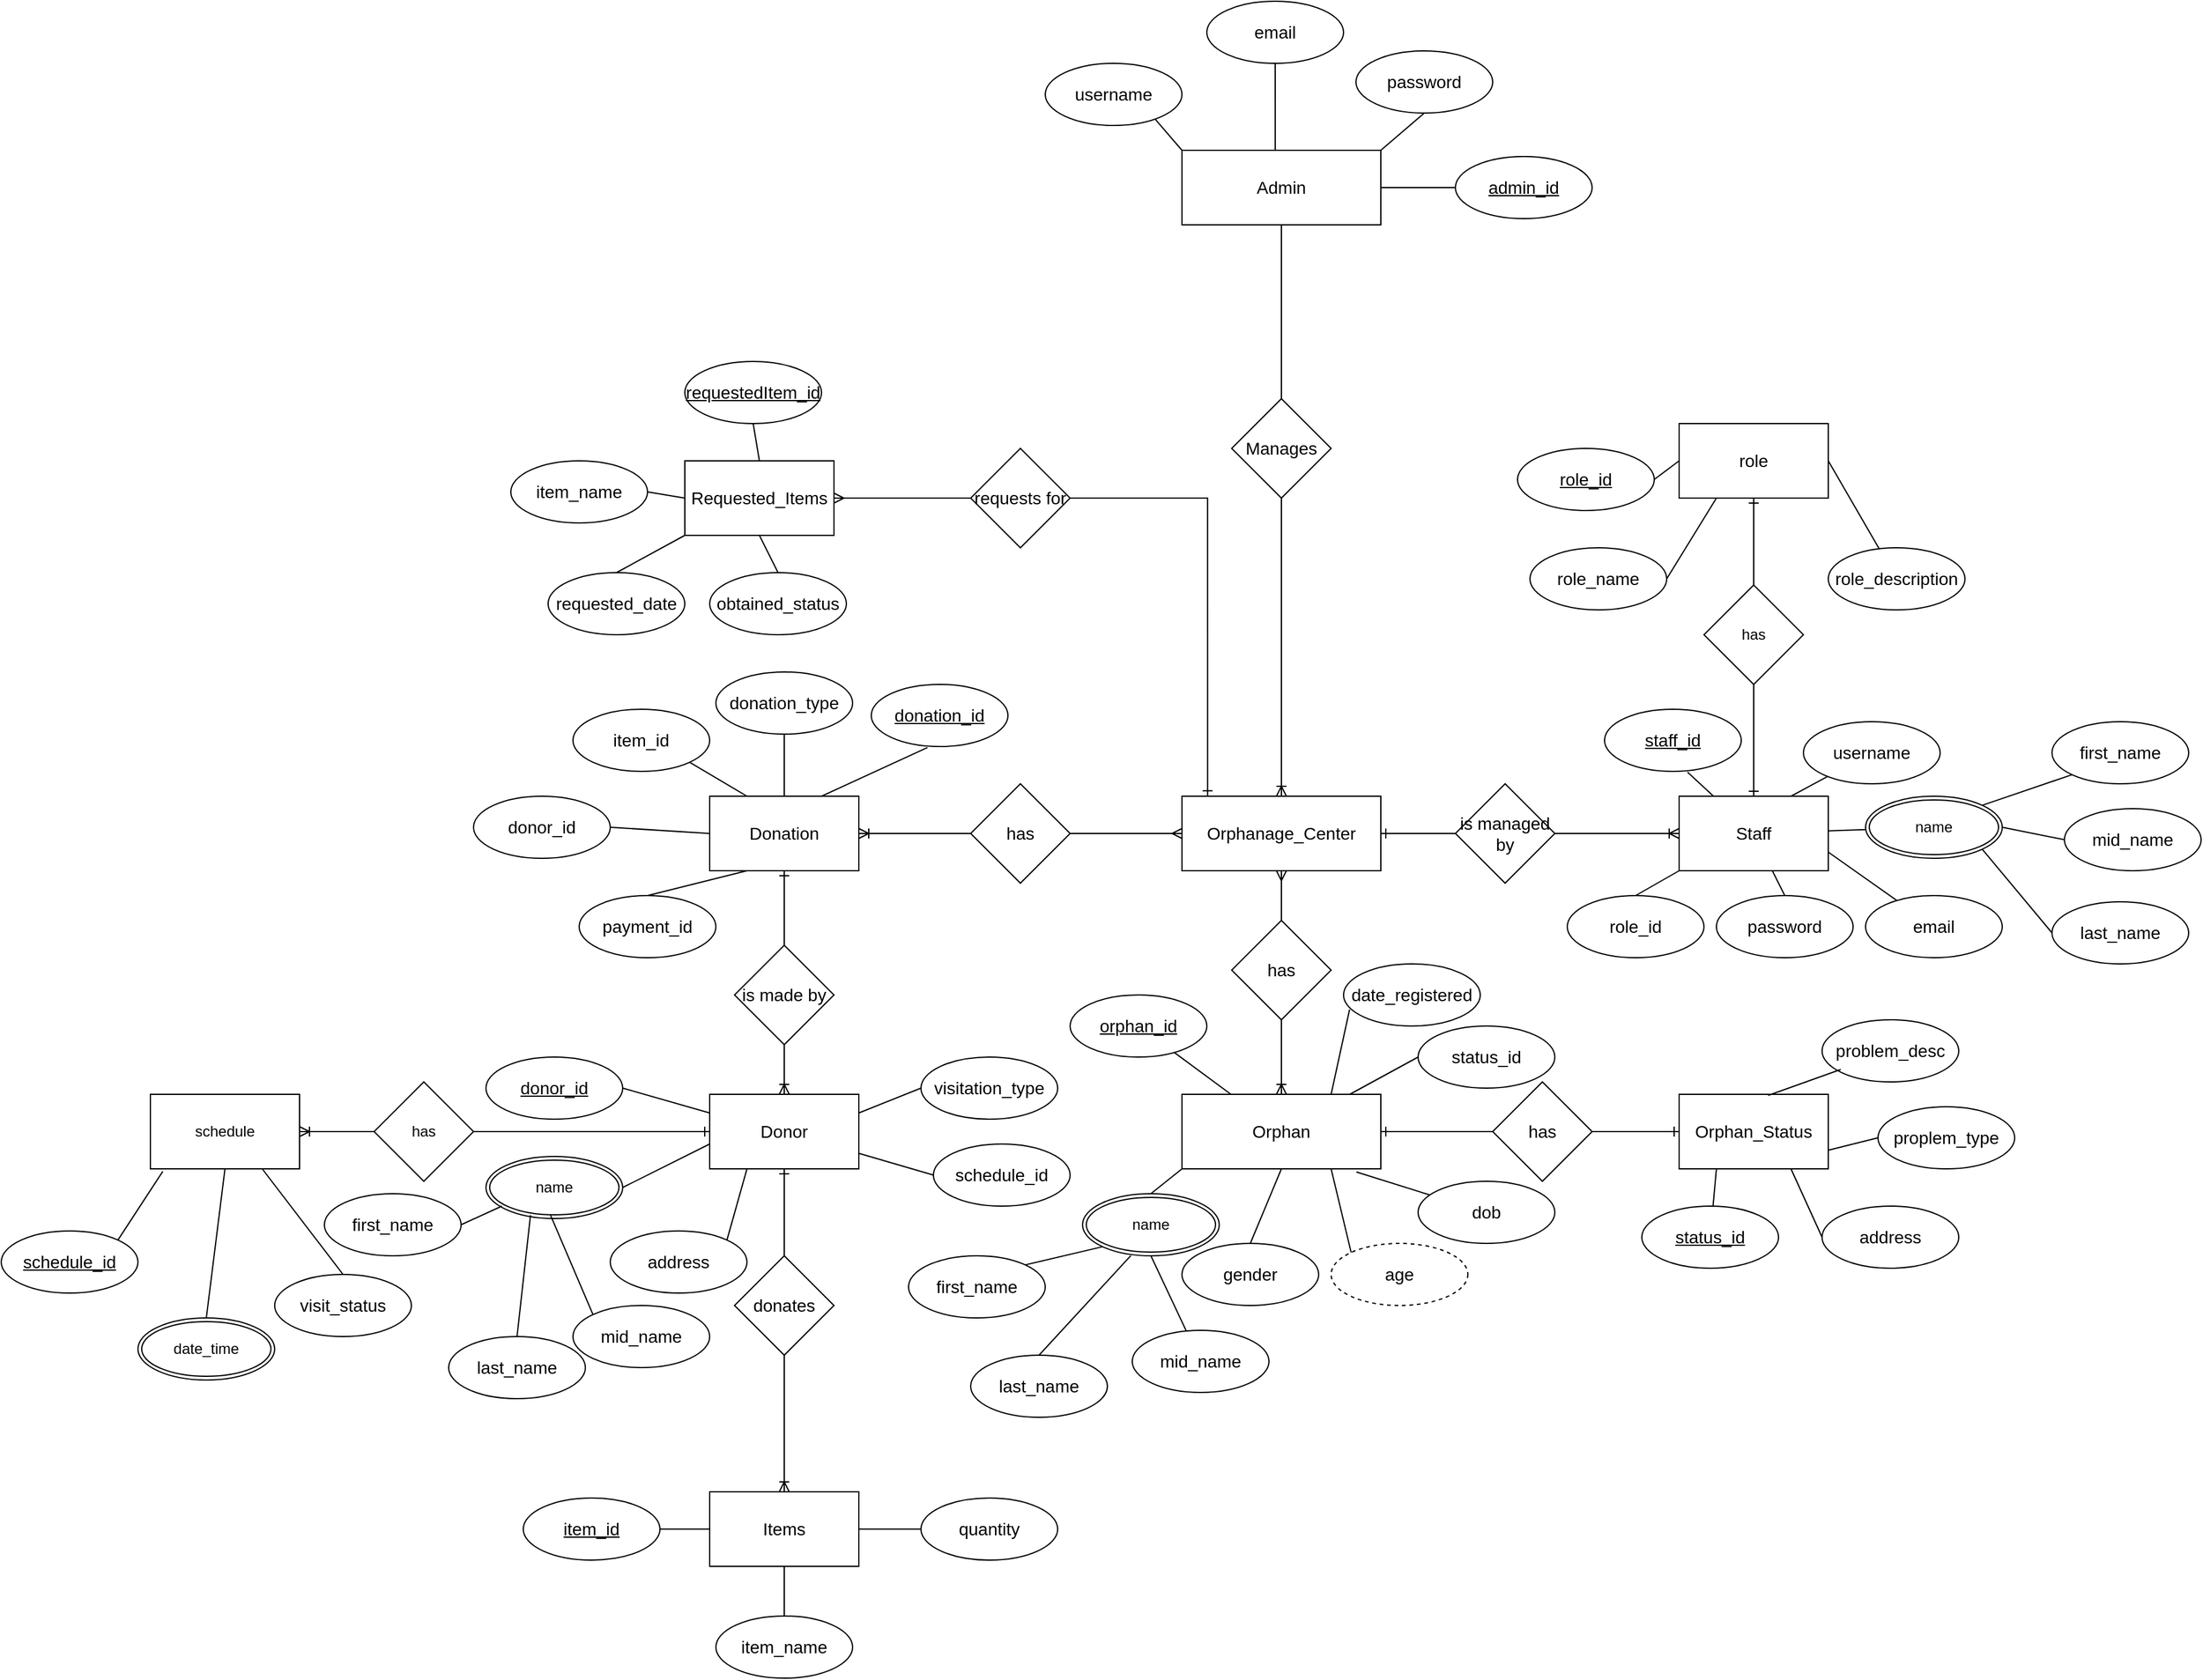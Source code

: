 <mxfile version="13.7.3" type="device"><diagram id="Bab2nrWIuWUFASS3plzF" name="Page-1"><mxGraphModel dx="2335" dy="2414" grid="1" gridSize="10" guides="1" tooltips="1" connect="1" arrows="1" fold="1" page="1" pageScale="1" pageWidth="1100" pageHeight="1700" math="0" shadow="0"><root><mxCell id="0"/><mxCell id="1" parent="0"/><mxCell id="PycnSZa3InHZiXZeFQ2f-5" style="edgeStyle=orthogonalEdgeStyle;rounded=0;orthogonalLoop=1;jettySize=auto;html=1;entryX=0.5;entryY=0;entryDx=0;entryDy=0;endArrow=none;endFill=0;fontSize=14;" parent="1" source="PycnSZa3InHZiXZeFQ2f-1" target="PycnSZa3InHZiXZeFQ2f-2" edge="1"><mxGeometry relative="1" as="geometry"/></mxCell><mxCell id="PycnSZa3InHZiXZeFQ2f-1" value="Admin" style="rounded=0;whiteSpace=wrap;html=1;fontSize=14;" parent="1" vertex="1"><mxGeometry x="480" y="-240" width="160" height="60" as="geometry"/></mxCell><mxCell id="PycnSZa3InHZiXZeFQ2f-4" style="edgeStyle=orthogonalEdgeStyle;rounded=0;orthogonalLoop=1;jettySize=auto;html=1;endArrow=ERoneToMany;endFill=0;fontSize=14;" parent="1" source="PycnSZa3InHZiXZeFQ2f-2" target="PycnSZa3InHZiXZeFQ2f-3" edge="1"><mxGeometry relative="1" as="geometry"/></mxCell><mxCell id="PycnSZa3InHZiXZeFQ2f-2" value="Manages" style="rhombus;whiteSpace=wrap;html=1;fontSize=14;" parent="1" vertex="1"><mxGeometry x="520" y="-40" width="80" height="80" as="geometry"/></mxCell><mxCell id="PycnSZa3InHZiXZeFQ2f-9" style="edgeStyle=orthogonalEdgeStyle;rounded=0;orthogonalLoop=1;jettySize=auto;html=1;entryX=0.5;entryY=0;entryDx=0;entryDy=0;endArrow=none;endFill=0;startArrow=ERmany;startFill=0;fontSize=14;" parent="1" source="PycnSZa3InHZiXZeFQ2f-3" target="PycnSZa3InHZiXZeFQ2f-7" edge="1"><mxGeometry relative="1" as="geometry"/></mxCell><mxCell id="PycnSZa3InHZiXZeFQ2f-14" style="edgeStyle=orthogonalEdgeStyle;rounded=0;orthogonalLoop=1;jettySize=auto;html=1;entryX=1;entryY=0.5;entryDx=0;entryDy=0;startArrow=ERmany;startFill=0;endArrow=none;endFill=0;fontSize=14;" parent="1" source="PycnSZa3InHZiXZeFQ2f-3" target="PycnSZa3InHZiXZeFQ2f-12" edge="1"><mxGeometry relative="1" as="geometry"/></mxCell><mxCell id="PycnSZa3InHZiXZeFQ2f-18" style="edgeStyle=orthogonalEdgeStyle;rounded=0;orthogonalLoop=1;jettySize=auto;html=1;entryX=0;entryY=0.5;entryDx=0;entryDy=0;startArrow=ERone;startFill=0;endArrow=none;endFill=0;fontSize=14;" parent="1" source="PycnSZa3InHZiXZeFQ2f-3" target="PycnSZa3InHZiXZeFQ2f-17" edge="1"><mxGeometry relative="1" as="geometry"/></mxCell><mxCell id="PycnSZa3InHZiXZeFQ2f-3" value="Orphanage_Center" style="rounded=0;whiteSpace=wrap;html=1;fontSize=14;" parent="1" vertex="1"><mxGeometry x="480" y="280" width="160" height="60" as="geometry"/></mxCell><mxCell id="PycnSZa3InHZiXZeFQ2f-6" style="edgeStyle=orthogonalEdgeStyle;rounded=0;orthogonalLoop=1;jettySize=auto;html=1;endArrow=ERoneToMany;endFill=0;fontSize=14;" parent="1" source="PycnSZa3InHZiXZeFQ2f-7" target="PycnSZa3InHZiXZeFQ2f-8" edge="1"><mxGeometry relative="1" as="geometry"/></mxCell><mxCell id="PycnSZa3InHZiXZeFQ2f-7" value="has" style="rhombus;whiteSpace=wrap;html=1;fontSize=14;" parent="1" vertex="1"><mxGeometry x="520" y="380" width="80" height="80" as="geometry"/></mxCell><mxCell id="u5lBNMVzaB8ikjg6Ubmb-82" style="edgeStyle=orthogonalEdgeStyle;rounded=0;orthogonalLoop=1;jettySize=auto;html=1;entryX=0;entryY=0.5;entryDx=0;entryDy=0;endArrow=ERone;endFill=0;fontSize=14;" parent="1" source="u5lBNMVzaB8ikjg6Ubmb-83" target="PycnSZa3InHZiXZeFQ2f-11" edge="1"><mxGeometry relative="1" as="geometry"/></mxCell><mxCell id="PycnSZa3InHZiXZeFQ2f-8" value="Orphan" style="rounded=0;whiteSpace=wrap;html=1;fontSize=14;" parent="1" vertex="1"><mxGeometry x="480" y="520" width="160" height="60" as="geometry"/></mxCell><mxCell id="PycnSZa3InHZiXZeFQ2f-11" value="Orphan_Status" style="rounded=0;whiteSpace=wrap;html=1;fontSize=14;" parent="1" vertex="1"><mxGeometry x="880" y="520" width="120" height="60" as="geometry"/></mxCell><mxCell id="PycnSZa3InHZiXZeFQ2f-15" style="edgeStyle=orthogonalEdgeStyle;rounded=0;orthogonalLoop=1;jettySize=auto;html=1;entryX=1;entryY=0.5;entryDx=0;entryDy=0;startArrow=none;startFill=0;endArrow=ERoneToMany;endFill=0;fontSize=14;" parent="1" source="PycnSZa3InHZiXZeFQ2f-12" target="PycnSZa3InHZiXZeFQ2f-13" edge="1"><mxGeometry relative="1" as="geometry"/></mxCell><mxCell id="PycnSZa3InHZiXZeFQ2f-12" value="has" style="rhombus;whiteSpace=wrap;html=1;fontSize=14;" parent="1" vertex="1"><mxGeometry x="310" y="270" width="80" height="80" as="geometry"/></mxCell><mxCell id="PycnSZa3InHZiXZeFQ2f-22" style="edgeStyle=orthogonalEdgeStyle;rounded=0;orthogonalLoop=1;jettySize=auto;html=1;startArrow=ERone;startFill=0;endArrow=none;endFill=0;fontSize=14;" parent="1" source="PycnSZa3InHZiXZeFQ2f-13" target="PycnSZa3InHZiXZeFQ2f-20" edge="1"><mxGeometry relative="1" as="geometry"/></mxCell><mxCell id="PycnSZa3InHZiXZeFQ2f-13" value="Donation" style="rounded=0;whiteSpace=wrap;html=1;fontSize=14;" parent="1" vertex="1"><mxGeometry x="100" y="280" width="120" height="60" as="geometry"/></mxCell><mxCell id="PycnSZa3InHZiXZeFQ2f-16" value="Staff" style="rounded=0;whiteSpace=wrap;html=1;fontSize=14;" parent="1" vertex="1"><mxGeometry x="880" y="280" width="120" height="60" as="geometry"/></mxCell><mxCell id="PycnSZa3InHZiXZeFQ2f-19" style="edgeStyle=orthogonalEdgeStyle;rounded=0;orthogonalLoop=1;jettySize=auto;html=1;entryX=0;entryY=0.5;entryDx=0;entryDy=0;startArrow=none;startFill=0;endArrow=ERoneToMany;endFill=0;fontSize=14;" parent="1" source="PycnSZa3InHZiXZeFQ2f-17" target="PycnSZa3InHZiXZeFQ2f-16" edge="1"><mxGeometry relative="1" as="geometry"/></mxCell><mxCell id="PycnSZa3InHZiXZeFQ2f-17" value="is managed by" style="rhombus;whiteSpace=wrap;html=1;fontSize=14;" parent="1" vertex="1"><mxGeometry x="700" y="270" width="80" height="80" as="geometry"/></mxCell><mxCell id="PycnSZa3InHZiXZeFQ2f-23" style="edgeStyle=orthogonalEdgeStyle;rounded=0;orthogonalLoop=1;jettySize=auto;html=1;entryX=0.5;entryY=0;entryDx=0;entryDy=0;startArrow=none;startFill=0;endArrow=ERoneToMany;endFill=0;fontSize=14;" parent="1" source="PycnSZa3InHZiXZeFQ2f-20" target="PycnSZa3InHZiXZeFQ2f-21" edge="1"><mxGeometry relative="1" as="geometry"/></mxCell><mxCell id="PycnSZa3InHZiXZeFQ2f-20" value="is made by" style="rhombus;whiteSpace=wrap;html=1;fontSize=14;" parent="1" vertex="1"><mxGeometry x="120" y="400" width="80" height="80" as="geometry"/></mxCell><mxCell id="PycnSZa3InHZiXZeFQ2f-36" style="edgeStyle=orthogonalEdgeStyle;rounded=0;orthogonalLoop=1;jettySize=auto;html=1;entryX=0.5;entryY=0;entryDx=0;entryDy=0;startArrow=ERone;startFill=0;endArrow=none;endFill=0;fontSize=14;" parent="1" source="PycnSZa3InHZiXZeFQ2f-21" target="PycnSZa3InHZiXZeFQ2f-34" edge="1"><mxGeometry relative="1" as="geometry"/></mxCell><mxCell id="PycnSZa3InHZiXZeFQ2f-21" value="Donor" style="rounded=0;whiteSpace=wrap;html=1;fontSize=14;" parent="1" vertex="1"><mxGeometry x="100" y="520" width="120" height="60" as="geometry"/></mxCell><mxCell id="PycnSZa3InHZiXZeFQ2f-24" value="Requested_Items" style="rounded=0;whiteSpace=wrap;html=1;fontSize=14;" parent="1" vertex="1"><mxGeometry x="80" y="10" width="120" height="60" as="geometry"/></mxCell><mxCell id="PycnSZa3InHZiXZeFQ2f-26" style="edgeStyle=orthogonalEdgeStyle;rounded=0;orthogonalLoop=1;jettySize=auto;html=1;entryX=0.129;entryY=-0.006;entryDx=0;entryDy=0;entryPerimeter=0;startArrow=none;startFill=0;endArrow=ERone;endFill=0;fontSize=14;" parent="1" source="PycnSZa3InHZiXZeFQ2f-25" target="PycnSZa3InHZiXZeFQ2f-3" edge="1"><mxGeometry relative="1" as="geometry"/></mxCell><mxCell id="PycnSZa3InHZiXZeFQ2f-27" style="edgeStyle=orthogonalEdgeStyle;rounded=0;orthogonalLoop=1;jettySize=auto;html=1;entryX=1;entryY=0.5;entryDx=0;entryDy=0;startArrow=none;startFill=0;endArrow=ERmany;endFill=0;fontSize=14;" parent="1" source="PycnSZa3InHZiXZeFQ2f-25" target="PycnSZa3InHZiXZeFQ2f-24" edge="1"><mxGeometry relative="1" as="geometry"/></mxCell><mxCell id="PycnSZa3InHZiXZeFQ2f-25" value="requests for" style="rhombus;whiteSpace=wrap;html=1;fontSize=14;" parent="1" vertex="1"><mxGeometry x="310" width="80" height="80" as="geometry"/></mxCell><mxCell id="PycnSZa3InHZiXZeFQ2f-33" style="edgeStyle=orthogonalEdgeStyle;rounded=0;orthogonalLoop=1;jettySize=auto;html=1;entryX=0.5;entryY=0;entryDx=0;entryDy=0;startArrow=none;startFill=0;endArrow=ERoneToMany;endFill=0;fontSize=14;" parent="1" source="PycnSZa3InHZiXZeFQ2f-34" target="PycnSZa3InHZiXZeFQ2f-35" edge="1"><mxGeometry relative="1" as="geometry"/></mxCell><mxCell id="PycnSZa3InHZiXZeFQ2f-34" value="donates" style="rhombus;whiteSpace=wrap;html=1;fontSize=14;" parent="1" vertex="1"><mxGeometry x="120" y="650" width="80" height="80" as="geometry"/></mxCell><mxCell id="PycnSZa3InHZiXZeFQ2f-35" value="Items" style="rounded=0;whiteSpace=wrap;html=1;fontSize=14;" parent="1" vertex="1"><mxGeometry x="100" y="840" width="120" height="60" as="geometry"/></mxCell><mxCell id="u5lBNMVzaB8ikjg6Ubmb-5" style="edgeStyle=orthogonalEdgeStyle;rounded=0;orthogonalLoop=1;jettySize=auto;html=1;entryX=0.469;entryY=0;entryDx=0;entryDy=0;entryPerimeter=0;fontSize=14;endArrow=none;endFill=0;" parent="1" source="u5lBNMVzaB8ikjg6Ubmb-1" target="PycnSZa3InHZiXZeFQ2f-1" edge="1"><mxGeometry relative="1" as="geometry"/></mxCell><mxCell id="u5lBNMVzaB8ikjg6Ubmb-1" value="email" style="ellipse;whiteSpace=wrap;html=1;fontSize=14;" parent="1" vertex="1"><mxGeometry x="500" y="-360" width="110" height="50" as="geometry"/></mxCell><mxCell id="u5lBNMVzaB8ikjg6Ubmb-2" value="username" style="ellipse;whiteSpace=wrap;html=1;fontSize=14;" parent="1" vertex="1"><mxGeometry x="370" y="-310" width="110" height="50" as="geometry"/></mxCell><mxCell id="u5lBNMVzaB8ikjg6Ubmb-3" value="password" style="ellipse;whiteSpace=wrap;html=1;fontSize=14;" parent="1" vertex="1"><mxGeometry x="620" y="-320" width="110" height="50" as="geometry"/></mxCell><mxCell id="u5lBNMVzaB8ikjg6Ubmb-7" value="" style="endArrow=none;html=1;fontSize=14;exitX=1;exitY=0;exitDx=0;exitDy=0;entryX=0.5;entryY=1;entryDx=0;entryDy=0;endFill=0;" parent="1" source="PycnSZa3InHZiXZeFQ2f-1" target="u5lBNMVzaB8ikjg6Ubmb-3" edge="1"><mxGeometry width="50" height="50" relative="1" as="geometry"><mxPoint x="620" y="-210" as="sourcePoint"/><mxPoint x="670" y="-260" as="targetPoint"/></mxGeometry></mxCell><mxCell id="u5lBNMVzaB8ikjg6Ubmb-8" value="" style="endArrow=none;html=1;fontSize=14;exitX=0;exitY=0;exitDx=0;exitDy=0;entryX=0.803;entryY=0.896;entryDx=0;entryDy=0;entryPerimeter=0;endFill=0;" parent="1" source="PycnSZa3InHZiXZeFQ2f-1" target="u5lBNMVzaB8ikjg6Ubmb-2" edge="1"><mxGeometry width="50" height="50" relative="1" as="geometry"><mxPoint x="430" y="-240.0" as="sourcePoint"/><mxPoint x="465" y="-270.0" as="targetPoint"/></mxGeometry></mxCell><mxCell id="u5lBNMVzaB8ikjg6Ubmb-9" value="&lt;u&gt;admin_id&lt;/u&gt;" style="ellipse;whiteSpace=wrap;html=1;fontSize=14;" parent="1" vertex="1"><mxGeometry x="700" y="-235" width="110" height="50" as="geometry"/></mxCell><mxCell id="u5lBNMVzaB8ikjg6Ubmb-12" value="" style="endArrow=none;html=1;fontSize=14;entryX=0;entryY=0.5;entryDx=0;entryDy=0;exitX=1;exitY=0.5;exitDx=0;exitDy=0;" parent="1" source="PycnSZa3InHZiXZeFQ2f-1" target="u5lBNMVzaB8ikjg6Ubmb-9" edge="1"><mxGeometry width="50" height="50" relative="1" as="geometry"><mxPoint x="660" y="-180" as="sourcePoint"/><mxPoint x="710" y="-230" as="targetPoint"/></mxGeometry></mxCell><mxCell id="u5lBNMVzaB8ikjg6Ubmb-21" value="&lt;u&gt;donor_id&lt;/u&gt;" style="ellipse;whiteSpace=wrap;html=1;fontSize=14;" parent="1" vertex="1"><mxGeometry x="-80" y="490" width="110" height="50" as="geometry"/></mxCell><mxCell id="u5lBNMVzaB8ikjg6Ubmb-27" value="visitation_type" style="ellipse;whiteSpace=wrap;html=1;fontSize=14;" parent="1" vertex="1"><mxGeometry x="270" y="490" width="110" height="50" as="geometry"/></mxCell><mxCell id="u5lBNMVzaB8ikjg6Ubmb-28" value="schedule_id" style="ellipse;whiteSpace=wrap;html=1;fontSize=14;" parent="1" vertex="1"><mxGeometry x="280" y="560" width="110" height="50" as="geometry"/></mxCell><mxCell id="u5lBNMVzaB8ikjg6Ubmb-29" value="name" style="ellipse;shape=doubleEllipse;margin=3;whiteSpace=wrap;html=1;align=center;" parent="1" vertex="1"><mxGeometry x="-80" y="570" width="110" height="50" as="geometry"/></mxCell><mxCell id="u5lBNMVzaB8ikjg6Ubmb-30" value="" style="endArrow=none;html=1;fontSize=14;exitX=1;exitY=0.5;exitDx=0;exitDy=0;" parent="1" source="u5lBNMVzaB8ikjg6Ubmb-29" edge="1"><mxGeometry width="50" height="50" relative="1" as="geometry"><mxPoint x="50" y="610" as="sourcePoint"/><mxPoint x="100" y="560" as="targetPoint"/></mxGeometry></mxCell><mxCell id="u5lBNMVzaB8ikjg6Ubmb-31" value="" style="endArrow=none;html=1;fontSize=14;entryX=0;entryY=0.5;entryDx=0;entryDy=0;exitX=1;exitY=0.25;exitDx=0;exitDy=0;" parent="1" source="PycnSZa3InHZiXZeFQ2f-21" target="u5lBNMVzaB8ikjg6Ubmb-27" edge="1"><mxGeometry width="50" height="50" relative="1" as="geometry"><mxPoint x="210" y="510" as="sourcePoint"/><mxPoint x="260" y="460" as="targetPoint"/></mxGeometry></mxCell><mxCell id="u5lBNMVzaB8ikjg6Ubmb-32" value="" style="endArrow=none;html=1;fontSize=14;entryX=0;entryY=0.5;entryDx=0;entryDy=0;" parent="1" source="PycnSZa3InHZiXZeFQ2f-21" target="u5lBNMVzaB8ikjg6Ubmb-28" edge="1"><mxGeometry width="50" height="50" relative="1" as="geometry"><mxPoint x="190" y="640" as="sourcePoint"/><mxPoint x="240" y="590" as="targetPoint"/></mxGeometry></mxCell><mxCell id="u5lBNMVzaB8ikjg6Ubmb-33" value="" style="endArrow=none;html=1;fontSize=14;entryX=0;entryY=0.25;entryDx=0;entryDy=0;exitX=1;exitY=0.5;exitDx=0;exitDy=0;" parent="1" source="u5lBNMVzaB8ikjg6Ubmb-21" target="PycnSZa3InHZiXZeFQ2f-21" edge="1"><mxGeometry width="50" height="50" relative="1" as="geometry"><mxPoint x="50" y="530" as="sourcePoint"/><mxPoint x="100" y="480" as="targetPoint"/></mxGeometry></mxCell><mxCell id="u5lBNMVzaB8ikjg6Ubmb-34" value="quantity" style="ellipse;whiteSpace=wrap;html=1;fontSize=14;" parent="1" vertex="1"><mxGeometry x="270" y="845" width="110" height="50" as="geometry"/></mxCell><mxCell id="u5lBNMVzaB8ikjg6Ubmb-35" value="item_name" style="ellipse;whiteSpace=wrap;html=1;fontSize=14;" parent="1" vertex="1"><mxGeometry x="105" y="940" width="110" height="50" as="geometry"/></mxCell><mxCell id="u5lBNMVzaB8ikjg6Ubmb-36" value="&lt;u&gt;item_id&lt;/u&gt;" style="ellipse;whiteSpace=wrap;html=1;fontSize=14;" parent="1" vertex="1"><mxGeometry x="-50" y="845" width="110" height="50" as="geometry"/></mxCell><mxCell id="u5lBNMVzaB8ikjg6Ubmb-37" value="address" style="ellipse;whiteSpace=wrap;html=1;fontSize=14;" parent="1" vertex="1"><mxGeometry x="20" y="630" width="110" height="50" as="geometry"/></mxCell><mxCell id="u5lBNMVzaB8ikjg6Ubmb-38" value="" style="endArrow=none;html=1;fontSize=14;exitX=1;exitY=0;exitDx=0;exitDy=0;entryX=0.25;entryY=1;entryDx=0;entryDy=0;" parent="1" source="u5lBNMVzaB8ikjg6Ubmb-37" target="PycnSZa3InHZiXZeFQ2f-21" edge="1"><mxGeometry width="50" height="50" relative="1" as="geometry"><mxPoint x="70" y="630" as="sourcePoint"/><mxPoint x="120" y="580" as="targetPoint"/></mxGeometry></mxCell><mxCell id="u5lBNMVzaB8ikjg6Ubmb-39" value="" style="endArrow=none;html=1;fontSize=14;entryX=0;entryY=0.5;entryDx=0;entryDy=0;" parent="1" source="u5lBNMVzaB8ikjg6Ubmb-36" target="PycnSZa3InHZiXZeFQ2f-35" edge="1"><mxGeometry width="50" height="50" relative="1" as="geometry"><mxPoint x="20" y="925" as="sourcePoint"/><mxPoint x="90.711" y="875" as="targetPoint"/></mxGeometry></mxCell><mxCell id="u5lBNMVzaB8ikjg6Ubmb-40" value="" style="endArrow=none;html=1;fontSize=14;entryX=0;entryY=0.5;entryDx=0;entryDy=0;exitX=1;exitY=0.5;exitDx=0;exitDy=0;" parent="1" source="PycnSZa3InHZiXZeFQ2f-35" target="u5lBNMVzaB8ikjg6Ubmb-34" edge="1"><mxGeometry width="50" height="50" relative="1" as="geometry"><mxPoint x="230" y="890" as="sourcePoint"/><mxPoint x="280" y="840" as="targetPoint"/></mxGeometry></mxCell><mxCell id="u5lBNMVzaB8ikjg6Ubmb-41" value="" style="endArrow=none;html=1;fontSize=14;exitX=0.5;exitY=0;exitDx=0;exitDy=0;entryX=0.5;entryY=1;entryDx=0;entryDy=0;" parent="1" source="u5lBNMVzaB8ikjg6Ubmb-35" target="PycnSZa3InHZiXZeFQ2f-35" edge="1"><mxGeometry width="50" height="50" relative="1" as="geometry"><mxPoint x="130" y="930" as="sourcePoint"/><mxPoint x="180" y="880" as="targetPoint"/></mxGeometry></mxCell><mxCell id="u5lBNMVzaB8ikjg6Ubmb-43" value="status_id" style="ellipse;whiteSpace=wrap;html=1;fontSize=14;" parent="1" vertex="1"><mxGeometry x="670" y="465" width="110" height="50" as="geometry"/></mxCell><mxCell id="u5lBNMVzaB8ikjg6Ubmb-44" value="dob" style="ellipse;whiteSpace=wrap;html=1;fontSize=14;" parent="1" vertex="1"><mxGeometry x="670" y="590" width="110" height="50" as="geometry"/></mxCell><mxCell id="u5lBNMVzaB8ikjg6Ubmb-45" value="age" style="ellipse;whiteSpace=wrap;html=1;fontSize=14;dashed=1;" parent="1" vertex="1"><mxGeometry x="600" y="640" width="110" height="50" as="geometry"/></mxCell><mxCell id="u5lBNMVzaB8ikjg6Ubmb-46" value="gender" style="ellipse;whiteSpace=wrap;html=1;fontSize=14;" parent="1" vertex="1"><mxGeometry x="480" y="640" width="110" height="50" as="geometry"/></mxCell><mxCell id="u5lBNMVzaB8ikjg6Ubmb-47" value="name" style="ellipse;shape=doubleEllipse;margin=3;whiteSpace=wrap;html=1;align=center;" parent="1" vertex="1"><mxGeometry x="400" y="600" width="110" height="50" as="geometry"/></mxCell><mxCell id="u5lBNMVzaB8ikjg6Ubmb-48" value="&lt;u&gt;orphan_id&lt;/u&gt;" style="ellipse;whiteSpace=wrap;html=1;fontSize=14;" parent="1" vertex="1"><mxGeometry x="390" y="440" width="110" height="50" as="geometry"/></mxCell><mxCell id="u5lBNMVzaB8ikjg6Ubmb-49" value="date_registered" style="ellipse;whiteSpace=wrap;html=1;fontSize=14;" parent="1" vertex="1"><mxGeometry x="610" y="415" width="110" height="50" as="geometry"/></mxCell><mxCell id="u5lBNMVzaB8ikjg6Ubmb-50" value="" style="endArrow=none;html=1;fontSize=14;entryX=0.044;entryY=0.735;entryDx=0;entryDy=0;entryPerimeter=0;exitX=0.75;exitY=0;exitDx=0;exitDy=0;" parent="1" source="PycnSZa3InHZiXZeFQ2f-8" target="u5lBNMVzaB8ikjg6Ubmb-49" edge="1"><mxGeometry width="50" height="50" relative="1" as="geometry"><mxPoint x="600" y="510" as="sourcePoint"/><mxPoint x="650" y="460" as="targetPoint"/></mxGeometry></mxCell><mxCell id="u5lBNMVzaB8ikjg6Ubmb-51" value="" style="endArrow=none;html=1;fontSize=14;" parent="1" source="PycnSZa3InHZiXZeFQ2f-8" target="u5lBNMVzaB8ikjg6Ubmb-48" edge="1"><mxGeometry width="50" height="50" relative="1" as="geometry"><mxPoint x="440" y="530" as="sourcePoint"/><mxPoint x="490" y="480" as="targetPoint"/></mxGeometry></mxCell><mxCell id="u5lBNMVzaB8ikjg6Ubmb-54" value="" style="endArrow=none;html=1;fontSize=14;entryX=0;entryY=1;entryDx=0;entryDy=0;exitX=0.5;exitY=0;exitDx=0;exitDy=0;" parent="1" source="u5lBNMVzaB8ikjg6Ubmb-47" target="PycnSZa3InHZiXZeFQ2f-8" edge="1"><mxGeometry width="50" height="50" relative="1" as="geometry"><mxPoint x="450" y="620" as="sourcePoint"/><mxPoint x="500" y="570" as="targetPoint"/></mxGeometry></mxCell><mxCell id="u5lBNMVzaB8ikjg6Ubmb-55" value="" style="endArrow=none;html=1;fontSize=14;exitX=0.5;exitY=0;exitDx=0;exitDy=0;entryX=0.5;entryY=1;entryDx=0;entryDy=0;" parent="1" source="u5lBNMVzaB8ikjg6Ubmb-46" target="PycnSZa3InHZiXZeFQ2f-8" edge="1"><mxGeometry width="50" height="50" relative="1" as="geometry"><mxPoint x="520" y="630" as="sourcePoint"/><mxPoint x="570" y="580" as="targetPoint"/></mxGeometry></mxCell><mxCell id="u5lBNMVzaB8ikjg6Ubmb-56" value="" style="endArrow=none;html=1;fontSize=14;entryX=0.75;entryY=1;entryDx=0;entryDy=0;exitX=0;exitY=0;exitDx=0;exitDy=0;" parent="1" source="u5lBNMVzaB8ikjg6Ubmb-45" target="PycnSZa3InHZiXZeFQ2f-8" edge="1"><mxGeometry width="50" height="50" relative="1" as="geometry"><mxPoint x="580" y="640" as="sourcePoint"/><mxPoint x="630" y="590" as="targetPoint"/></mxGeometry></mxCell><mxCell id="u5lBNMVzaB8ikjg6Ubmb-57" value="" style="endArrow=none;html=1;fontSize=14;exitX=0.877;exitY=1.042;exitDx=0;exitDy=0;exitPerimeter=0;" parent="1" source="PycnSZa3InHZiXZeFQ2f-8" target="u5lBNMVzaB8ikjg6Ubmb-44" edge="1"><mxGeometry width="50" height="50" relative="1" as="geometry"><mxPoint x="630" y="600" as="sourcePoint"/><mxPoint x="680" y="550" as="targetPoint"/></mxGeometry></mxCell><mxCell id="u5lBNMVzaB8ikjg6Ubmb-58" value="" style="endArrow=none;html=1;fontSize=14;entryX=0;entryY=0.5;entryDx=0;entryDy=0;" parent="1" source="PycnSZa3InHZiXZeFQ2f-8" target="u5lBNMVzaB8ikjg6Ubmb-43" edge="1"><mxGeometry width="50" height="50" relative="1" as="geometry"><mxPoint x="640" y="550" as="sourcePoint"/><mxPoint x="690" y="510" as="targetPoint"/></mxGeometry></mxCell><mxCell id="u5lBNMVzaB8ikjg6Ubmb-59" value="&lt;u&gt;staff_id&lt;/u&gt;" style="ellipse;whiteSpace=wrap;html=1;fontSize=14;" parent="1" vertex="1"><mxGeometry x="820" y="210" width="110" height="50" as="geometry"/></mxCell><mxCell id="u5lBNMVzaB8ikjg6Ubmb-60" value="username" style="ellipse;whiteSpace=wrap;html=1;fontSize=14;" parent="1" vertex="1"><mxGeometry x="980" y="220" width="110" height="50" as="geometry"/></mxCell><mxCell id="u5lBNMVzaB8ikjg6Ubmb-61" value="name" style="ellipse;shape=doubleEllipse;margin=3;whiteSpace=wrap;html=1;align=center;" parent="1" vertex="1"><mxGeometry x="1030" y="280" width="110" height="50" as="geometry"/></mxCell><mxCell id="u5lBNMVzaB8ikjg6Ubmb-62" value="email" style="ellipse;whiteSpace=wrap;html=1;fontSize=14;" parent="1" vertex="1"><mxGeometry x="1030" y="360" width="110" height="50" as="geometry"/></mxCell><mxCell id="u5lBNMVzaB8ikjg6Ubmb-63" value="password" style="ellipse;whiteSpace=wrap;html=1;fontSize=14;" parent="1" vertex="1"><mxGeometry x="910" y="360" width="110" height="50" as="geometry"/></mxCell><mxCell id="u5lBNMVzaB8ikjg6Ubmb-64" value="role_id" style="ellipse;whiteSpace=wrap;html=1;fontSize=14;" parent="1" vertex="1"><mxGeometry x="790" y="360" width="110" height="50" as="geometry"/></mxCell><mxCell id="u5lBNMVzaB8ikjg6Ubmb-66" value="" style="endArrow=none;html=1;fontSize=14;entryX=0;entryY=1;entryDx=0;entryDy=0;exitX=0.5;exitY=0;exitDx=0;exitDy=0;" parent="1" source="u5lBNMVzaB8ikjg6Ubmb-64" target="PycnSZa3InHZiXZeFQ2f-16" edge="1"><mxGeometry width="50" height="50" relative="1" as="geometry"><mxPoint x="860" y="370" as="sourcePoint"/><mxPoint x="910" y="320" as="targetPoint"/></mxGeometry></mxCell><mxCell id="u5lBNMVzaB8ikjg6Ubmb-67" value="" style="endArrow=none;html=1;fontSize=14;exitX=0.5;exitY=0;exitDx=0;exitDy=0;" parent="1" source="u5lBNMVzaB8ikjg6Ubmb-63" target="PycnSZa3InHZiXZeFQ2f-16" edge="1"><mxGeometry width="50" height="50" relative="1" as="geometry"><mxPoint x="930" y="380" as="sourcePoint"/><mxPoint x="980" y="330" as="targetPoint"/></mxGeometry></mxCell><mxCell id="u5lBNMVzaB8ikjg6Ubmb-68" value="" style="endArrow=none;html=1;fontSize=14;entryX=0.607;entryY=1.012;entryDx=0;entryDy=0;entryPerimeter=0;" parent="1" source="PycnSZa3InHZiXZeFQ2f-16" target="u5lBNMVzaB8ikjg6Ubmb-59" edge="1"><mxGeometry width="50" height="50" relative="1" as="geometry"><mxPoint x="900" y="290" as="sourcePoint"/><mxPoint x="950" y="240" as="targetPoint"/></mxGeometry></mxCell><mxCell id="u5lBNMVzaB8ikjg6Ubmb-69" value="" style="endArrow=none;html=1;fontSize=14;entryX=0.75;entryY=0;entryDx=0;entryDy=0;" parent="1" source="u5lBNMVzaB8ikjg6Ubmb-60" target="PycnSZa3InHZiXZeFQ2f-16" edge="1"><mxGeometry width="50" height="50" relative="1" as="geometry"><mxPoint x="909.289" y="295" as="sourcePoint"/><mxPoint x="909.289" y="245" as="targetPoint"/></mxGeometry></mxCell><mxCell id="u5lBNMVzaB8ikjg6Ubmb-70" value="" style="endArrow=none;html=1;fontFamily=Helvetica;fontSize=14;fontColor=#000000;align=center;strokeColor=#000000;" parent="1" source="PycnSZa3InHZiXZeFQ2f-16" target="u5lBNMVzaB8ikjg6Ubmb-61" edge="1"><mxGeometry width="50" height="50" relative="1" as="geometry"><mxPoint x="1000" y="340" as="sourcePoint"/><mxPoint x="1050" y="290" as="targetPoint"/></mxGeometry></mxCell><mxCell id="u5lBNMVzaB8ikjg6Ubmb-71" value="" style="endArrow=none;html=1;fontSize=14;entryX=1;entryY=0.75;entryDx=0;entryDy=0;" parent="1" source="u5lBNMVzaB8ikjg6Ubmb-62" target="PycnSZa3InHZiXZeFQ2f-16" edge="1"><mxGeometry width="50" height="50" relative="1" as="geometry"><mxPoint x="1020" y="370" as="sourcePoint"/><mxPoint x="1070" y="320" as="targetPoint"/></mxGeometry></mxCell><mxCell id="u5lBNMVzaB8ikjg6Ubmb-72" value="proplem_type" style="ellipse;whiteSpace=wrap;html=1;fontSize=14;" parent="1" vertex="1"><mxGeometry x="1040" y="530" width="110" height="50" as="geometry"/></mxCell><mxCell id="u5lBNMVzaB8ikjg6Ubmb-73" value="problem_desc" style="ellipse;whiteSpace=wrap;html=1;fontSize=14;" parent="1" vertex="1"><mxGeometry x="995" y="460" width="110" height="50" as="geometry"/></mxCell><mxCell id="u5lBNMVzaB8ikjg6Ubmb-74" value="address" style="ellipse;whiteSpace=wrap;html=1;fontSize=14;" parent="1" vertex="1"><mxGeometry x="995" y="610" width="110" height="50" as="geometry"/></mxCell><mxCell id="u5lBNMVzaB8ikjg6Ubmb-75" value="&lt;u&gt;status_id&lt;/u&gt;" style="ellipse;whiteSpace=wrap;html=1;fontSize=14;" parent="1" vertex="1"><mxGeometry x="850" y="610" width="110" height="50" as="geometry"/></mxCell><mxCell id="u5lBNMVzaB8ikjg6Ubmb-77" value="" style="endArrow=none;html=1;fontSize=14;exitX=0.597;exitY=0.015;exitDx=0;exitDy=0;exitPerimeter=0;" parent="1" source="PycnSZa3InHZiXZeFQ2f-11" edge="1"><mxGeometry width="50" height="50" relative="1" as="geometry"><mxPoint x="970" y="540" as="sourcePoint"/><mxPoint x="1010" y="500" as="targetPoint"/></mxGeometry></mxCell><mxCell id="u5lBNMVzaB8ikjg6Ubmb-78" value="" style="endArrow=none;html=1;fontSize=14;exitX=1;exitY=0.75;exitDx=0;exitDy=0;entryX=0;entryY=0.5;entryDx=0;entryDy=0;" parent="1" source="PycnSZa3InHZiXZeFQ2f-11" target="u5lBNMVzaB8ikjg6Ubmb-72" edge="1"><mxGeometry width="50" height="50" relative="1" as="geometry"><mxPoint x="990" y="600" as="sourcePoint"/><mxPoint x="1030" y="550" as="targetPoint"/></mxGeometry></mxCell><mxCell id="u5lBNMVzaB8ikjg6Ubmb-79" value="" style="endArrow=none;html=1;fontSize=14;entryX=0.25;entryY=1;entryDx=0;entryDy=0;" parent="1" source="u5lBNMVzaB8ikjg6Ubmb-75" target="PycnSZa3InHZiXZeFQ2f-11" edge="1"><mxGeometry width="50" height="50" relative="1" as="geometry"><mxPoint x="810" y="630" as="sourcePoint"/><mxPoint x="860" y="580" as="targetPoint"/></mxGeometry></mxCell><mxCell id="u5lBNMVzaB8ikjg6Ubmb-81" value="" style="endArrow=none;html=1;fontSize=14;entryX=0.75;entryY=1;entryDx=0;entryDy=0;exitX=0;exitY=0.5;exitDx=0;exitDy=0;" parent="1" source="u5lBNMVzaB8ikjg6Ubmb-74" target="PycnSZa3InHZiXZeFQ2f-11" edge="1"><mxGeometry width="50" height="50" relative="1" as="geometry"><mxPoint x="950" y="630" as="sourcePoint"/><mxPoint x="1000" y="580" as="targetPoint"/></mxGeometry></mxCell><mxCell id="u5lBNMVzaB8ikjg6Ubmb-83" value="has" style="rhombus;whiteSpace=wrap;html=1;fontSize=14;" parent="1" vertex="1"><mxGeometry x="730" y="510" width="80" height="80" as="geometry"/></mxCell><mxCell id="u5lBNMVzaB8ikjg6Ubmb-84" style="edgeStyle=orthogonalEdgeStyle;rounded=0;orthogonalLoop=1;jettySize=auto;html=1;entryX=0;entryY=0.5;entryDx=0;entryDy=0;endArrow=none;endFill=0;fontSize=14;startArrow=ERone;startFill=0;" parent="1" source="PycnSZa3InHZiXZeFQ2f-8" target="u5lBNMVzaB8ikjg6Ubmb-83" edge="1"><mxGeometry relative="1" as="geometry"><mxPoint x="640" y="550" as="sourcePoint"/><mxPoint x="880" y="550" as="targetPoint"/></mxGeometry></mxCell><mxCell id="u5lBNMVzaB8ikjg6Ubmb-85" value="payment_id" style="ellipse;whiteSpace=wrap;html=1;fontSize=14;" parent="1" vertex="1"><mxGeometry x="-5" y="360" width="110" height="50" as="geometry"/></mxCell><mxCell id="u5lBNMVzaB8ikjg6Ubmb-86" value="donor_id" style="ellipse;whiteSpace=wrap;html=1;fontSize=14;" parent="1" vertex="1"><mxGeometry x="-90" y="280" width="110" height="50" as="geometry"/></mxCell><mxCell id="u5lBNMVzaB8ikjg6Ubmb-87" value="item_id" style="ellipse;whiteSpace=wrap;html=1;fontSize=14;" parent="1" vertex="1"><mxGeometry x="-10" y="210" width="110" height="50" as="geometry"/></mxCell><mxCell id="u5lBNMVzaB8ikjg6Ubmb-88" value="&lt;u&gt;donation_id&lt;/u&gt;" style="ellipse;whiteSpace=wrap;html=1;fontSize=14;" parent="1" vertex="1"><mxGeometry x="230" y="190" width="110" height="50" as="geometry"/></mxCell><mxCell id="u5lBNMVzaB8ikjg6Ubmb-89" value="donation_type" style="ellipse;whiteSpace=wrap;html=1;fontSize=14;" parent="1" vertex="1"><mxGeometry x="105" y="180" width="110" height="50" as="geometry"/></mxCell><mxCell id="u5lBNMVzaB8ikjg6Ubmb-90" value="" style="endArrow=none;html=1;fontSize=14;entryX=0.25;entryY=1;entryDx=0;entryDy=0;exitX=0.5;exitY=0;exitDx=0;exitDy=0;" parent="1" source="u5lBNMVzaB8ikjg6Ubmb-85" target="PycnSZa3InHZiXZeFQ2f-13" edge="1"><mxGeometry width="50" height="50" relative="1" as="geometry"><mxPoint x="80" y="390" as="sourcePoint"/><mxPoint x="130" y="340" as="targetPoint"/></mxGeometry></mxCell><mxCell id="u5lBNMVzaB8ikjg6Ubmb-91" value="" style="endArrow=none;html=1;fontSize=14;entryX=0;entryY=0.5;entryDx=0;entryDy=0;exitX=1;exitY=0.5;exitDx=0;exitDy=0;" parent="1" source="u5lBNMVzaB8ikjg6Ubmb-86" target="PycnSZa3InHZiXZeFQ2f-13" edge="1"><mxGeometry width="50" height="50" relative="1" as="geometry"><mxPoint x="30" y="330" as="sourcePoint"/><mxPoint x="80" y="280" as="targetPoint"/></mxGeometry></mxCell><mxCell id="u5lBNMVzaB8ikjg6Ubmb-92" value="" style="endArrow=none;html=1;fontSize=14;entryX=0.5;entryY=1;entryDx=0;entryDy=0;" parent="1" target="u5lBNMVzaB8ikjg6Ubmb-89" edge="1"><mxGeometry width="50" height="50" relative="1" as="geometry"><mxPoint x="160" y="280" as="sourcePoint"/><mxPoint x="200" y="230" as="targetPoint"/></mxGeometry></mxCell><mxCell id="u5lBNMVzaB8ikjg6Ubmb-93" value="" style="endArrow=none;html=1;fontSize=14;entryX=0.411;entryY=1.016;entryDx=0;entryDy=0;entryPerimeter=0;exitX=0.75;exitY=0;exitDx=0;exitDy=0;" parent="1" source="PycnSZa3InHZiXZeFQ2f-13" target="u5lBNMVzaB8ikjg6Ubmb-88" edge="1"><mxGeometry width="50" height="50" relative="1" as="geometry"><mxPoint x="200" y="280" as="sourcePoint"/><mxPoint x="250" y="230" as="targetPoint"/></mxGeometry></mxCell><mxCell id="u5lBNMVzaB8ikjg6Ubmb-94" value="" style="endArrow=none;html=1;fontSize=14;entryX=1;entryY=1;entryDx=0;entryDy=0;exitX=0.25;exitY=0;exitDx=0;exitDy=0;" parent="1" source="PycnSZa3InHZiXZeFQ2f-13" target="u5lBNMVzaB8ikjg6Ubmb-87" edge="1"><mxGeometry width="50" height="50" relative="1" as="geometry"><mxPoint x="110" y="280" as="sourcePoint"/><mxPoint x="160" y="230" as="targetPoint"/></mxGeometry></mxCell><mxCell id="u5lBNMVzaB8ikjg6Ubmb-95" value="&lt;u&gt;requestedItem_id&lt;/u&gt;" style="ellipse;whiteSpace=wrap;html=1;fontSize=14;" parent="1" vertex="1"><mxGeometry x="80" y="-70" width="110" height="50" as="geometry"/></mxCell><mxCell id="u5lBNMVzaB8ikjg6Ubmb-96" value="item_name" style="ellipse;whiteSpace=wrap;html=1;fontSize=14;" parent="1" vertex="1"><mxGeometry x="-60" y="10" width="110" height="50" as="geometry"/></mxCell><mxCell id="u5lBNMVzaB8ikjg6Ubmb-97" value="obtained_status" style="ellipse;whiteSpace=wrap;html=1;fontSize=14;" parent="1" vertex="1"><mxGeometry x="100" y="100" width="110" height="50" as="geometry"/></mxCell><mxCell id="u5lBNMVzaB8ikjg6Ubmb-98" value="requested_date" style="ellipse;whiteSpace=wrap;html=1;fontSize=14;" parent="1" vertex="1"><mxGeometry x="-30" y="100" width="110" height="50" as="geometry"/></mxCell><mxCell id="u5lBNMVzaB8ikjg6Ubmb-99" value="" style="endArrow=none;html=1;fontSize=14;entryX=0;entryY=1;entryDx=0;entryDy=0;exitX=0.5;exitY=0;exitDx=0;exitDy=0;" parent="1" source="u5lBNMVzaB8ikjg6Ubmb-98" target="PycnSZa3InHZiXZeFQ2f-24" edge="1"><mxGeometry width="50" height="50" relative="1" as="geometry"><mxPoint x="40" y="110" as="sourcePoint"/><mxPoint x="90" y="60" as="targetPoint"/></mxGeometry></mxCell><mxCell id="u5lBNMVzaB8ikjg6Ubmb-100" value="" style="endArrow=none;html=1;fontSize=14;entryX=0.5;entryY=1;entryDx=0;entryDy=0;exitX=0.5;exitY=0;exitDx=0;exitDy=0;" parent="1" source="PycnSZa3InHZiXZeFQ2f-24" target="u5lBNMVzaB8ikjg6Ubmb-95" edge="1"><mxGeometry width="50" height="50" relative="1" as="geometry"><mxPoint x="200" y="20" as="sourcePoint"/><mxPoint x="250" y="-30" as="targetPoint"/></mxGeometry></mxCell><mxCell id="u5lBNMVzaB8ikjg6Ubmb-101" value="" style="endArrow=none;html=1;fontSize=14;entryX=0;entryY=0.5;entryDx=0;entryDy=0;exitX=1;exitY=0.5;exitDx=0;exitDy=0;" parent="1" source="u5lBNMVzaB8ikjg6Ubmb-96" target="PycnSZa3InHZiXZeFQ2f-24" edge="1"><mxGeometry width="50" height="50" relative="1" as="geometry"><mxPoint x="20" y="20" as="sourcePoint"/><mxPoint x="70" y="-30" as="targetPoint"/></mxGeometry></mxCell><mxCell id="u5lBNMVzaB8ikjg6Ubmb-102" value="" style="endArrow=none;html=1;fontSize=14;entryX=0.5;entryY=1;entryDx=0;entryDy=0;exitX=0.5;exitY=0;exitDx=0;exitDy=0;" parent="1" source="u5lBNMVzaB8ikjg6Ubmb-97" target="PycnSZa3InHZiXZeFQ2f-24" edge="1"><mxGeometry width="50" height="50" relative="1" as="geometry"><mxPoint x="230" y="110" as="sourcePoint"/><mxPoint x="280" y="60" as="targetPoint"/></mxGeometry></mxCell><mxCell id="H5qJL_jFfMeppAbzck7K-1" value="schedule" style="rounded=0;whiteSpace=wrap;html=1;" parent="1" vertex="1"><mxGeometry x="-350" y="520" width="120" height="60" as="geometry"/></mxCell><mxCell id="H5qJL_jFfMeppAbzck7K-3" value="&lt;u&gt;schedule_id&lt;/u&gt;" style="ellipse;whiteSpace=wrap;html=1;fontSize=14;" parent="1" vertex="1"><mxGeometry x="-470" y="630" width="110" height="50" as="geometry"/></mxCell><mxCell id="H5qJL_jFfMeppAbzck7K-4" value="date_time" style="ellipse;shape=doubleEllipse;margin=3;whiteSpace=wrap;html=1;align=center;" parent="1" vertex="1"><mxGeometry x="-360" y="700" width="110" height="50" as="geometry"/></mxCell><mxCell id="H5qJL_jFfMeppAbzck7K-5" value="visit_status" style="ellipse;whiteSpace=wrap;html=1;fontSize=14;" parent="1" vertex="1"><mxGeometry x="-250" y="665" width="110" height="50" as="geometry"/></mxCell><mxCell id="H5qJL_jFfMeppAbzck7K-6" value="" style="endArrow=none;html=1;entryX=0.5;entryY=1;entryDx=0;entryDy=0;exitX=0.5;exitY=0;exitDx=0;exitDy=0;" parent="1" source="H5qJL_jFfMeppAbzck7K-4" target="H5qJL_jFfMeppAbzck7K-1" edge="1"><mxGeometry width="50" height="50" relative="1" as="geometry"><mxPoint x="-330" y="670" as="sourcePoint"/><mxPoint x="-280" y="620" as="targetPoint"/></mxGeometry></mxCell><mxCell id="H5qJL_jFfMeppAbzck7K-7" value="" style="endArrow=none;html=1;entryX=0.75;entryY=1;entryDx=0;entryDy=0;exitX=0.5;exitY=0;exitDx=0;exitDy=0;" parent="1" source="H5qJL_jFfMeppAbzck7K-5" target="H5qJL_jFfMeppAbzck7K-1" edge="1"><mxGeometry width="50" height="50" relative="1" as="geometry"><mxPoint x="-260" y="660" as="sourcePoint"/><mxPoint x="-210" y="610" as="targetPoint"/></mxGeometry></mxCell><mxCell id="H5qJL_jFfMeppAbzck7K-8" value="" style="endArrow=none;html=1;entryX=0.083;entryY=1.034;entryDx=0;entryDy=0;entryPerimeter=0;exitX=1;exitY=0;exitDx=0;exitDy=0;" parent="1" source="H5qJL_jFfMeppAbzck7K-3" target="H5qJL_jFfMeppAbzck7K-1" edge="1"><mxGeometry width="50" height="50" relative="1" as="geometry"><mxPoint x="-410" y="630" as="sourcePoint"/><mxPoint x="-360" y="580" as="targetPoint"/></mxGeometry></mxCell><mxCell id="bnSdBgFCDkC7W-2VSPV6-1" style="edgeStyle=orthogonalEdgeStyle;rounded=0;orthogonalLoop=1;jettySize=auto;html=1;entryX=1;entryY=0.5;entryDx=0;entryDy=0;startArrow=none;startFill=0;endArrow=ERoneToMany;endFill=0;" edge="1" parent="1" source="H5qJL_jFfMeppAbzck7K-10" target="H5qJL_jFfMeppAbzck7K-1"><mxGeometry relative="1" as="geometry"/></mxCell><mxCell id="H5qJL_jFfMeppAbzck7K-10" value="has" style="rhombus;whiteSpace=wrap;html=1;" parent="1" vertex="1"><mxGeometry x="-170" y="510" width="80" height="80" as="geometry"/></mxCell><mxCell id="H5qJL_jFfMeppAbzck7K-11" style="edgeStyle=orthogonalEdgeStyle;rounded=0;orthogonalLoop=1;jettySize=auto;html=1;entryX=1;entryY=0.5;entryDx=0;entryDy=0;endArrow=none;endFill=0;startArrow=ERone;startFill=0;" parent="1" source="PycnSZa3InHZiXZeFQ2f-21" target="H5qJL_jFfMeppAbzck7K-10" edge="1"><mxGeometry relative="1" as="geometry"><mxPoint x="100" y="549.98" as="sourcePoint"/><mxPoint x="-239.96" y="549.98" as="targetPoint"/></mxGeometry></mxCell><mxCell id="gyfIebor15IvsKvEJ133-14" style="edgeStyle=orthogonalEdgeStyle;rounded=0;orthogonalLoop=1;jettySize=auto;html=1;entryX=0.5;entryY=0;entryDx=0;entryDy=0;endArrow=ERone;endFill=0;startArrow=ERone;startFill=0;" parent="1" source="gyfIebor15IvsKvEJ133-3" target="PycnSZa3InHZiXZeFQ2f-16" edge="1"><mxGeometry relative="1" as="geometry"/></mxCell><mxCell id="gyfIebor15IvsKvEJ133-3" value="role" style="rounded=0;whiteSpace=wrap;html=1;fontSize=14;" parent="1" vertex="1"><mxGeometry x="880" y="-20" width="120" height="60" as="geometry"/></mxCell><mxCell id="gyfIebor15IvsKvEJ133-4" value="&lt;u&gt;role_id&lt;/u&gt;" style="ellipse;whiteSpace=wrap;html=1;fontSize=14;" parent="1" vertex="1"><mxGeometry x="750" width="110" height="50" as="geometry"/></mxCell><mxCell id="gyfIebor15IvsKvEJ133-5" value="role_name" style="ellipse;whiteSpace=wrap;html=1;fontSize=14;" parent="1" vertex="1"><mxGeometry x="760" y="80" width="110" height="50" as="geometry"/></mxCell><mxCell id="gyfIebor15IvsKvEJ133-7" value="role_description" style="ellipse;whiteSpace=wrap;html=1;fontSize=14;" parent="1" vertex="1"><mxGeometry x="1000" y="80" width="110" height="50" as="geometry"/></mxCell><mxCell id="gyfIebor15IvsKvEJ133-10" value="" style="endArrow=none;html=1;exitX=1;exitY=0.5;exitDx=0;exitDy=0;" parent="1" source="gyfIebor15IvsKvEJ133-3" target="gyfIebor15IvsKvEJ133-7" edge="1"><mxGeometry width="50" height="50" relative="1" as="geometry"><mxPoint x="1070" y="10" as="sourcePoint"/><mxPoint x="1120" y="-40" as="targetPoint"/></mxGeometry></mxCell><mxCell id="gyfIebor15IvsKvEJ133-11" value="" style="endArrow=none;html=1;entryX=0;entryY=0.5;entryDx=0;entryDy=0;exitX=1;exitY=0.5;exitDx=0;exitDy=0;" parent="1" source="gyfIebor15IvsKvEJ133-4" target="gyfIebor15IvsKvEJ133-3" edge="1"><mxGeometry width="50" height="50" relative="1" as="geometry"><mxPoint x="890" y="-10" as="sourcePoint"/><mxPoint x="940" y="-60" as="targetPoint"/></mxGeometry></mxCell><mxCell id="gyfIebor15IvsKvEJ133-12" value="" style="endArrow=none;html=1;entryX=0.25;entryY=1;entryDx=0;entryDy=0;exitX=1;exitY=0.5;exitDx=0;exitDy=0;" parent="1" source="gyfIebor15IvsKvEJ133-5" target="gyfIebor15IvsKvEJ133-3" edge="1"><mxGeometry width="50" height="50" relative="1" as="geometry"><mxPoint x="920" y="130" as="sourcePoint"/><mxPoint x="970" y="80" as="targetPoint"/></mxGeometry></mxCell><mxCell id="gyfIebor15IvsKvEJ133-15" value="has" style="rhombus;whiteSpace=wrap;html=1;" parent="1" vertex="1"><mxGeometry x="900" y="110" width="80" height="80" as="geometry"/></mxCell><mxCell id="uMzKycSN5asK-IN_ivJX-2" value="first_name" style="ellipse;whiteSpace=wrap;html=1;fontSize=14;" parent="1" vertex="1"><mxGeometry x="1180" y="220" width="110" height="50" as="geometry"/></mxCell><mxCell id="uMzKycSN5asK-IN_ivJX-3" value="last_name" style="ellipse;whiteSpace=wrap;html=1;fontSize=14;" parent="1" vertex="1"><mxGeometry x="1180" y="365" width="110" height="50" as="geometry"/></mxCell><mxCell id="uMzKycSN5asK-IN_ivJX-4" value="" style="endArrow=none;html=1;entryX=0;entryY=1;entryDx=0;entryDy=0;exitX=1;exitY=0;exitDx=0;exitDy=0;" parent="1" source="u5lBNMVzaB8ikjg6Ubmb-61" target="uMzKycSN5asK-IN_ivJX-2" edge="1"><mxGeometry width="50" height="50" relative="1" as="geometry"><mxPoint x="1130" y="300" as="sourcePoint"/><mxPoint x="1180" y="250" as="targetPoint"/></mxGeometry></mxCell><mxCell id="uMzKycSN5asK-IN_ivJX-5" value="" style="endArrow=none;html=1;exitX=1;exitY=1;exitDx=0;exitDy=0;entryX=0;entryY=0.5;entryDx=0;entryDy=0;" parent="1" source="u5lBNMVzaB8ikjg6Ubmb-61" target="uMzKycSN5asK-IN_ivJX-3" edge="1"><mxGeometry width="50" height="50" relative="1" as="geometry"><mxPoint x="1150" y="380" as="sourcePoint"/><mxPoint x="1200" y="330" as="targetPoint"/></mxGeometry></mxCell><mxCell id="uMzKycSN5asK-IN_ivJX-6" value="mid_name" style="ellipse;whiteSpace=wrap;html=1;fontSize=14;" parent="1" vertex="1"><mxGeometry x="1190" y="290" width="110" height="50" as="geometry"/></mxCell><mxCell id="uMzKycSN5asK-IN_ivJX-7" value="" style="endArrow=none;html=1;entryX=0;entryY=0.5;entryDx=0;entryDy=0;exitX=1;exitY=0.5;exitDx=0;exitDy=0;" parent="1" source="u5lBNMVzaB8ikjg6Ubmb-61" target="uMzKycSN5asK-IN_ivJX-6" edge="1"><mxGeometry width="50" height="50" relative="1" as="geometry"><mxPoint x="1130" y="340" as="sourcePoint"/><mxPoint x="1180" y="290" as="targetPoint"/></mxGeometry></mxCell><mxCell id="uMzKycSN5asK-IN_ivJX-8" value="mid_name" style="ellipse;whiteSpace=wrap;html=1;fontSize=14;" parent="1" vertex="1"><mxGeometry x="440" y="710" width="110" height="50" as="geometry"/></mxCell><mxCell id="uMzKycSN5asK-IN_ivJX-9" value="last_name" style="ellipse;whiteSpace=wrap;html=1;fontSize=14;" parent="1" vertex="1"><mxGeometry x="310" y="730" width="110" height="50" as="geometry"/></mxCell><mxCell id="uMzKycSN5asK-IN_ivJX-10" value="first_name" style="ellipse;whiteSpace=wrap;html=1;fontSize=14;" parent="1" vertex="1"><mxGeometry x="260" y="650" width="110" height="50" as="geometry"/></mxCell><mxCell id="uMzKycSN5asK-IN_ivJX-11" value="" style="endArrow=none;html=1;entryX=1;entryY=0;entryDx=0;entryDy=0;exitX=0;exitY=1;exitDx=0;exitDy=0;" parent="1" source="u5lBNMVzaB8ikjg6Ubmb-47" target="uMzKycSN5asK-IN_ivJX-10" edge="1"><mxGeometry width="50" height="50" relative="1" as="geometry"><mxPoint x="360.0" y="775" as="sourcePoint"/><mxPoint x="400" y="760" as="targetPoint"/></mxGeometry></mxCell><mxCell id="uMzKycSN5asK-IN_ivJX-12" value="" style="endArrow=none;html=1;exitX=0.5;exitY=0;exitDx=0;exitDy=0;entryX=0.353;entryY=0.997;entryDx=0;entryDy=0;entryPerimeter=0;" parent="1" source="uMzKycSN5asK-IN_ivJX-9" target="u5lBNMVzaB8ikjg6Ubmb-47" edge="1"><mxGeometry width="50" height="50" relative="1" as="geometry"><mxPoint x="380" y="710" as="sourcePoint"/><mxPoint x="440" y="640" as="targetPoint"/></mxGeometry></mxCell><mxCell id="uMzKycSN5asK-IN_ivJX-13" value="" style="endArrow=none;html=1;entryX=0.5;entryY=1;entryDx=0;entryDy=0;" parent="1" source="uMzKycSN5asK-IN_ivJX-8" target="u5lBNMVzaB8ikjg6Ubmb-47" edge="1"><mxGeometry width="50" height="50" relative="1" as="geometry"><mxPoint x="420" y="720" as="sourcePoint"/><mxPoint x="470" y="670" as="targetPoint"/></mxGeometry></mxCell><mxCell id="uMzKycSN5asK-IN_ivJX-15" value="last_name" style="ellipse;whiteSpace=wrap;html=1;fontSize=14;" parent="1" vertex="1"><mxGeometry x="-110" y="715" width="110" height="50" as="geometry"/></mxCell><mxCell id="uMzKycSN5asK-IN_ivJX-16" value="" style="endArrow=none;html=1;entryX=1;entryY=0.5;entryDx=0;entryDy=0;exitX=0;exitY=1;exitDx=0;exitDy=0;" parent="1" target="uMzKycSN5asK-IN_ivJX-19" edge="1"><mxGeometry width="50" height="50" relative="1" as="geometry"><mxPoint x="-67.199" y="609.996" as="sourcePoint"/><mxPoint x="-128.801" y="624.924" as="targetPoint"/></mxGeometry></mxCell><mxCell id="uMzKycSN5asK-IN_ivJX-17" value="" style="endArrow=none;html=1;exitX=0.5;exitY=0;exitDx=0;exitDy=0;entryX=0.353;entryY=0.997;entryDx=0;entryDy=0;entryPerimeter=0;" parent="1" source="uMzKycSN5asK-IN_ivJX-15" edge="1"><mxGeometry width="50" height="50" relative="1" as="geometry"><mxPoint x="-103" y="677.46" as="sourcePoint"/><mxPoint x="-44.17" y="617.31" as="targetPoint"/></mxGeometry></mxCell><mxCell id="uMzKycSN5asK-IN_ivJX-18" value="" style="endArrow=none;html=1;entryX=0.5;entryY=1;entryDx=0;entryDy=0;exitX=0;exitY=0;exitDx=0;exitDy=0;" parent="1" source="uMzKycSN5asK-IN_ivJX-20" edge="1"><mxGeometry width="50" height="50" relative="1" as="geometry"><mxPoint x="0.402" y="678.022" as="sourcePoint"/><mxPoint x="-28" y="617.46" as="targetPoint"/></mxGeometry></mxCell><mxCell id="uMzKycSN5asK-IN_ivJX-19" value="first_name" style="ellipse;whiteSpace=wrap;html=1;fontSize=14;" parent="1" vertex="1"><mxGeometry x="-210" y="600" width="110" height="50" as="geometry"/></mxCell><mxCell id="uMzKycSN5asK-IN_ivJX-20" value="mid_name" style="ellipse;whiteSpace=wrap;html=1;fontSize=14;" parent="1" vertex="1"><mxGeometry x="-10" y="690" width="110" height="50" as="geometry"/></mxCell></root></mxGraphModel></diagram></mxfile>